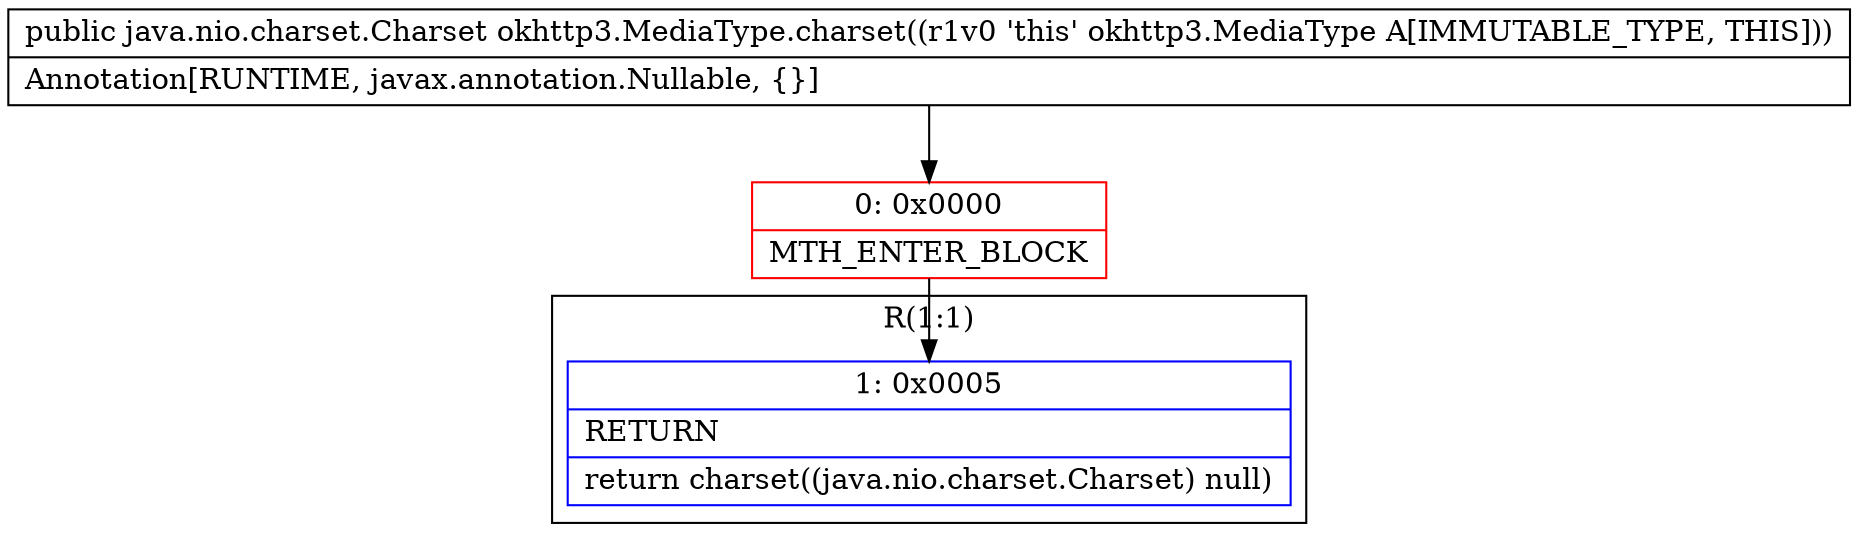 digraph "CFG forokhttp3.MediaType.charset()Ljava\/nio\/charset\/Charset;" {
subgraph cluster_Region_793997543 {
label = "R(1:1)";
node [shape=record,color=blue];
Node_1 [shape=record,label="{1\:\ 0x0005|RETURN\l|return charset((java.nio.charset.Charset) null)\l}"];
}
Node_0 [shape=record,color=red,label="{0\:\ 0x0000|MTH_ENTER_BLOCK\l}"];
MethodNode[shape=record,label="{public java.nio.charset.Charset okhttp3.MediaType.charset((r1v0 'this' okhttp3.MediaType A[IMMUTABLE_TYPE, THIS]))  | Annotation[RUNTIME, javax.annotation.Nullable, \{\}]\l}"];
MethodNode -> Node_0;
Node_0 -> Node_1;
}

